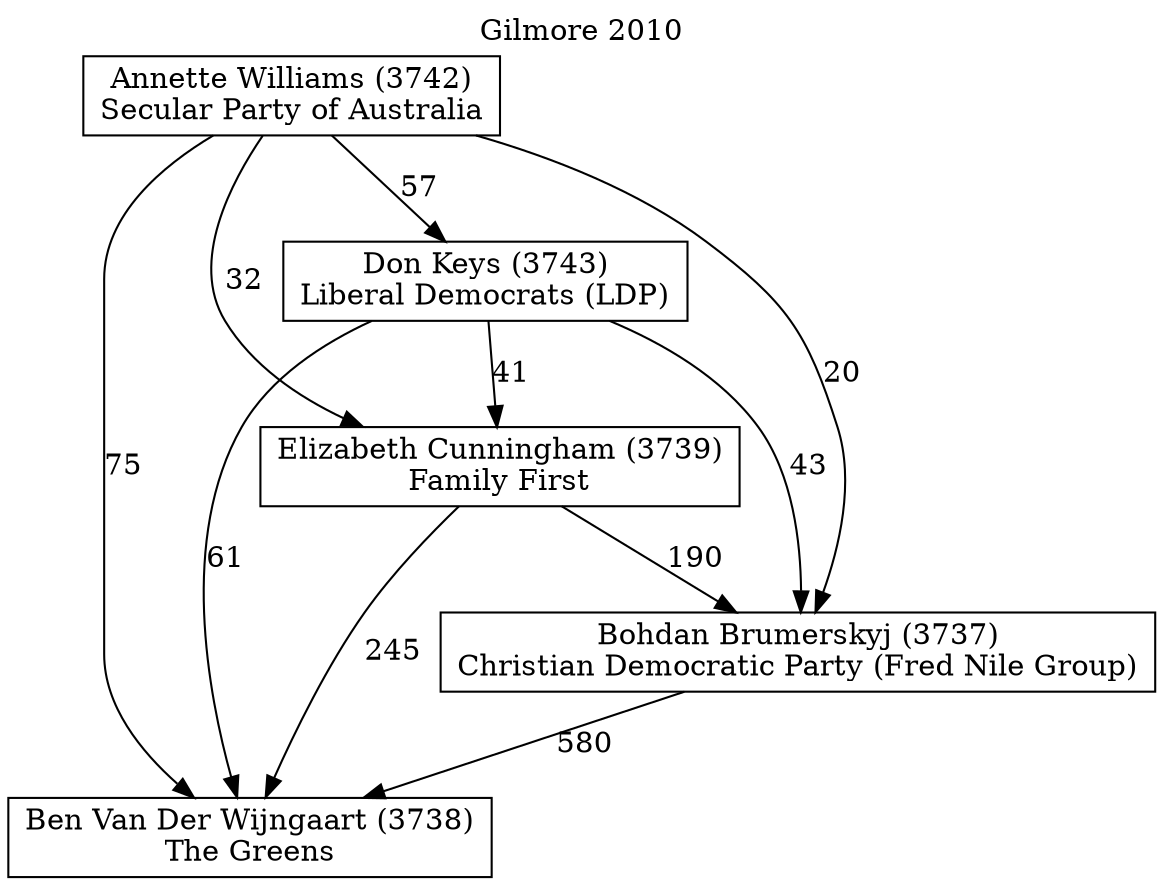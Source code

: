 // House preference flow
digraph "Ben Van Der Wijngaart (3738)_Gilmore_2010" {
	graph [label="Gilmore 2010" labelloc=t mclimit=10]
	node [shape=box]
	"Annette Williams (3742)" [label="Annette Williams (3742)
Secular Party of Australia"]
	"Ben Van Der Wijngaart (3738)" [label="Ben Van Der Wijngaart (3738)
The Greens"]
	"Bohdan Brumerskyj (3737)" [label="Bohdan Brumerskyj (3737)
Christian Democratic Party (Fred Nile Group)"]
	"Don Keys (3743)" [label="Don Keys (3743)
Liberal Democrats (LDP)"]
	"Elizabeth Cunningham (3739)" [label="Elizabeth Cunningham (3739)
Family First"]
	"Annette Williams (3742)" -> "Ben Van Der Wijngaart (3738)" [label=75]
	"Annette Williams (3742)" -> "Bohdan Brumerskyj (3737)" [label=20]
	"Annette Williams (3742)" -> "Don Keys (3743)" [label=57]
	"Annette Williams (3742)" -> "Elizabeth Cunningham (3739)" [label=32]
	"Bohdan Brumerskyj (3737)" -> "Ben Van Der Wijngaart (3738)" [label=580]
	"Don Keys (3743)" -> "Ben Van Der Wijngaart (3738)" [label=61]
	"Don Keys (3743)" -> "Bohdan Brumerskyj (3737)" [label=43]
	"Don Keys (3743)" -> "Elizabeth Cunningham (3739)" [label=41]
	"Elizabeth Cunningham (3739)" -> "Ben Van Der Wijngaart (3738)" [label=245]
	"Elizabeth Cunningham (3739)" -> "Bohdan Brumerskyj (3737)" [label=190]
}
